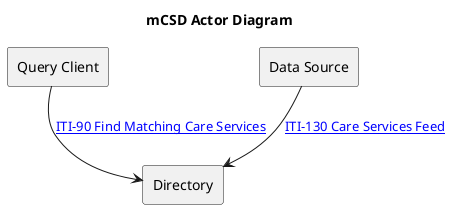 @startuml
' https://github.com/IHE/ITI.mCSD/blob/main/input/images-source/ActorsAndTransactions.plantuml
title mCSD Actor Diagram
agent "Query Client" as QueryClient
agent "Data Source" as DataSource
agent "Directory" as Directory

QueryClient -down-> Directory : "[[iti-90.html ITI-90 Find Matching Care Services]]"
DataSource -down-> Directory : "[[iti-130.html ITI-130 Care Services Feed]]"

@enduml